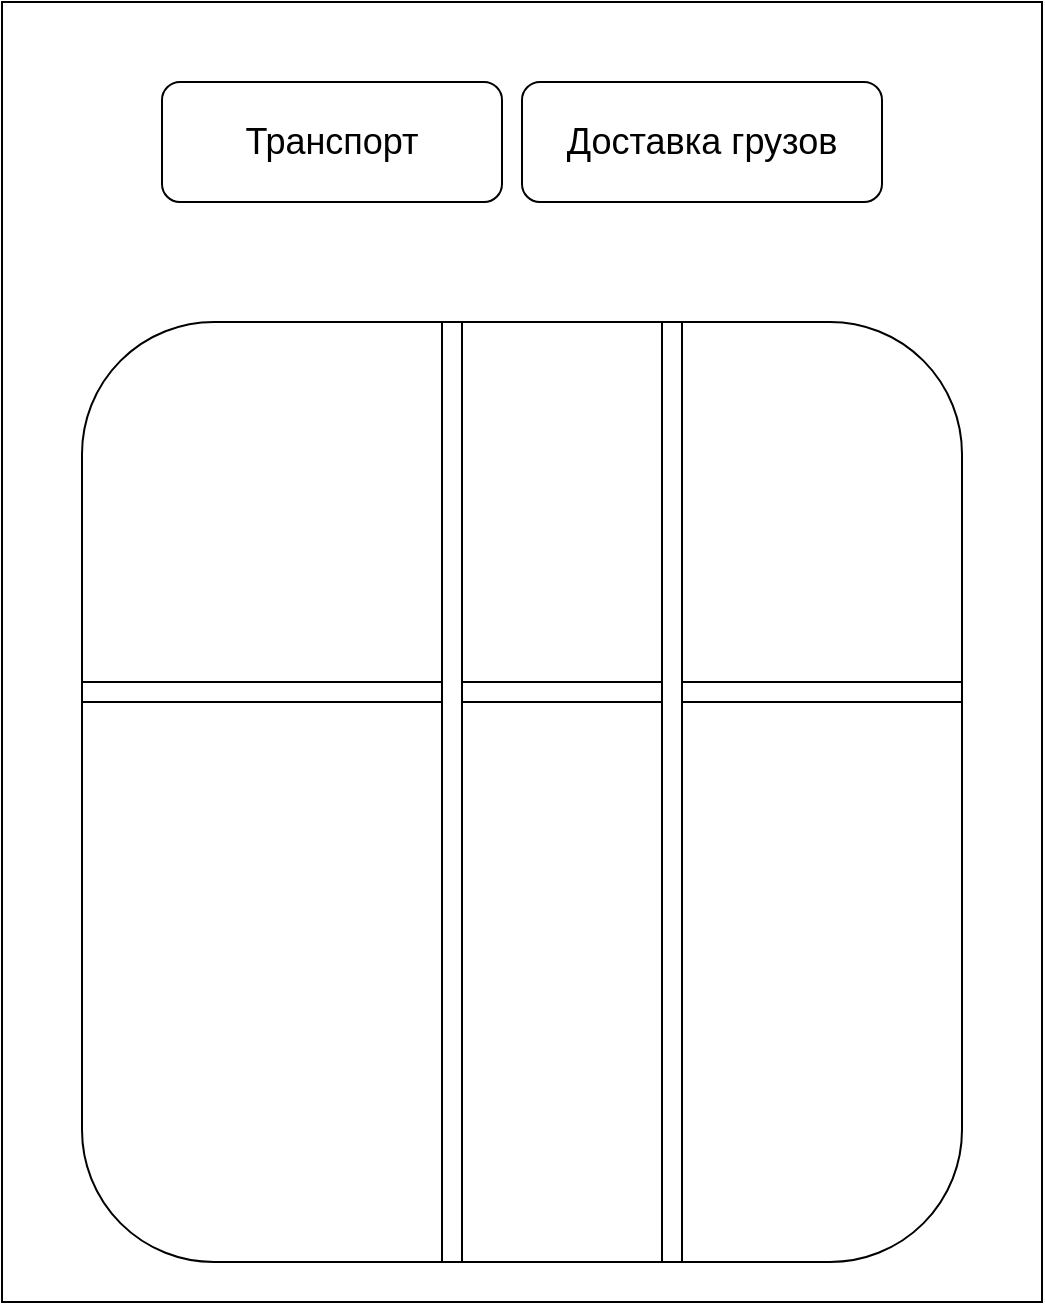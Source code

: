 <mxfile version="12.9.13" type="device"><diagram id="3f5_AKMUHSl0IT2rEvM6" name="Page-1"><mxGraphModel dx="1422" dy="789" grid="1" gridSize="10" guides="1" tooltips="1" connect="1" arrows="1" fold="1" page="1" pageScale="1" pageWidth="827" pageHeight="1169" math="0" shadow="0"><root><mxCell id="0"/><mxCell id="1" parent="0"/><mxCell id="kMmKIY0h6iWMr-wwKMxp-1" value="" style="rounded=0;whiteSpace=wrap;html=1;" vertex="1" parent="1"><mxGeometry x="130" y="80" width="520" height="650" as="geometry"/></mxCell><mxCell id="kMmKIY0h6iWMr-wwKMxp-2" value="" style="rounded=1;whiteSpace=wrap;html=1;" vertex="1" parent="1"><mxGeometry x="170" y="240" width="440" height="470" as="geometry"/></mxCell><mxCell id="kMmKIY0h6iWMr-wwKMxp-3" value="&lt;font style=&quot;font-size: 18px&quot;&gt;Транспорт&lt;/font&gt;" style="rounded=1;whiteSpace=wrap;html=1;" vertex="1" parent="1"><mxGeometry x="210" y="120" width="170" height="60" as="geometry"/></mxCell><mxCell id="kMmKIY0h6iWMr-wwKMxp-4" value="&lt;font style=&quot;font-size: 18px&quot;&gt;Доставка грузов&lt;/font&gt;" style="rounded=1;whiteSpace=wrap;html=1;" vertex="1" parent="1"><mxGeometry x="390" y="120" width="180" height="60" as="geometry"/></mxCell><mxCell id="kMmKIY0h6iWMr-wwKMxp-10" value="" style="rounded=0;whiteSpace=wrap;html=1;" vertex="1" parent="1"><mxGeometry x="170" y="420" width="440" height="10" as="geometry"/></mxCell><mxCell id="kMmKIY0h6iWMr-wwKMxp-11" value="" style="rounded=0;whiteSpace=wrap;html=1;" vertex="1" parent="1"><mxGeometry x="350" y="240" width="10" height="470" as="geometry"/></mxCell><mxCell id="kMmKIY0h6iWMr-wwKMxp-12" value="" style="rounded=0;whiteSpace=wrap;html=1;" vertex="1" parent="1"><mxGeometry x="460" y="240" width="10" height="470" as="geometry"/></mxCell></root></mxGraphModel></diagram></mxfile>